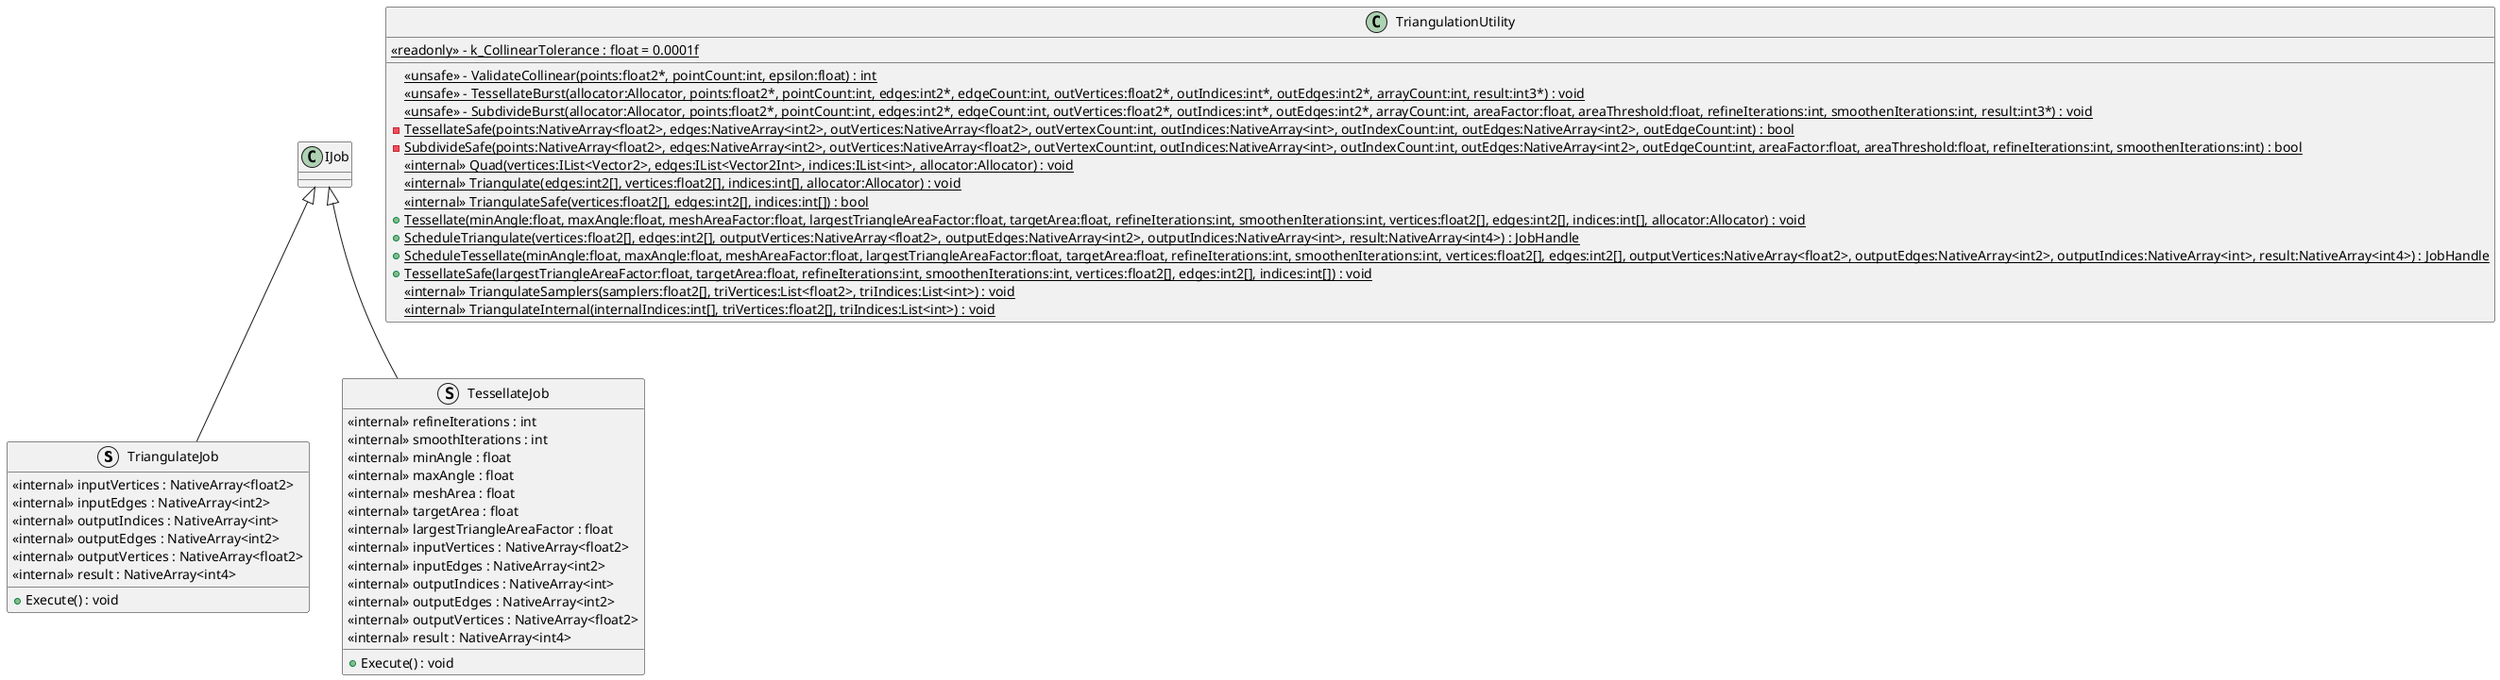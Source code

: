 @startuml
struct TriangulateJob {
    <<internal>> inputVertices : NativeArray<float2>
    <<internal>> inputEdges : NativeArray<int2>
    <<internal>> outputIndices : NativeArray<int>
    <<internal>> outputEdges : NativeArray<int2>
    <<internal>> outputVertices : NativeArray<float2>
    <<internal>> result : NativeArray<int4>
    + Execute() : void
}
struct TessellateJob {
    <<internal>> refineIterations : int
    <<internal>> smoothIterations : int
    <<internal>> minAngle : float
    <<internal>> maxAngle : float
    <<internal>> meshArea : float
    <<internal>> targetArea : float
    <<internal>> largestTriangleAreaFactor : float
    <<internal>> inputVertices : NativeArray<float2>
    <<internal>> inputEdges : NativeArray<int2>
    <<internal>> outputIndices : NativeArray<int>
    <<internal>> outputEdges : NativeArray<int2>
    <<internal>> outputVertices : NativeArray<float2>
    <<internal>> result : NativeArray<int4>
    + Execute() : void
}
class TriangulationUtility {
    {static} <<readonly>> - k_CollinearTolerance : float = 0.0001f
    {static} <<unsafe>> - ValidateCollinear(points:float2*, pointCount:int, epsilon:float) : int
    {static} <<unsafe>> - TessellateBurst(allocator:Allocator, points:float2*, pointCount:int, edges:int2*, edgeCount:int, outVertices:float2*, outIndices:int*, outEdges:int2*, arrayCount:int, result:int3*) : void
    {static} <<unsafe>> - SubdivideBurst(allocator:Allocator, points:float2*, pointCount:int, edges:int2*, edgeCount:int, outVertices:float2*, outIndices:int*, outEdges:int2*, arrayCount:int, areaFactor:float, areaThreshold:float, refineIterations:int, smoothenIterations:int, result:int3*) : void
    {static} - TessellateSafe(points:NativeArray<float2>, edges:NativeArray<int2>, outVertices:NativeArray<float2>, outVertexCount:int, outIndices:NativeArray<int>, outIndexCount:int, outEdges:NativeArray<int2>, outEdgeCount:int) : bool
    {static} - SubdivideSafe(points:NativeArray<float2>, edges:NativeArray<int2>, outVertices:NativeArray<float2>, outVertexCount:int, outIndices:NativeArray<int>, outIndexCount:int, outEdges:NativeArray<int2>, outEdgeCount:int, areaFactor:float, areaThreshold:float, refineIterations:int, smoothenIterations:int) : bool
    <<internal>> {static} Quad(vertices:IList<Vector2>, edges:IList<Vector2Int>, indices:IList<int>, allocator:Allocator) : void
    <<internal>> {static} Triangulate(edges:int2[], vertices:float2[], indices:int[], allocator:Allocator) : void
    <<internal>> {static} TriangulateSafe(vertices:float2[], edges:int2[], indices:int[]) : bool
    + {static} Tessellate(minAngle:float, maxAngle:float, meshAreaFactor:float, largestTriangleAreaFactor:float, targetArea:float, refineIterations:int, smoothenIterations:int, vertices:float2[], edges:int2[], indices:int[], allocator:Allocator) : void
    + {static} ScheduleTriangulate(vertices:float2[], edges:int2[], outputVertices:NativeArray<float2>, outputEdges:NativeArray<int2>, outputIndices:NativeArray<int>, result:NativeArray<int4>) : JobHandle
    + {static} ScheduleTessellate(minAngle:float, maxAngle:float, meshAreaFactor:float, largestTriangleAreaFactor:float, targetArea:float, refineIterations:int, smoothenIterations:int, vertices:float2[], edges:int2[], outputVertices:NativeArray<float2>, outputEdges:NativeArray<int2>, outputIndices:NativeArray<int>, result:NativeArray<int4>) : JobHandle
    + {static} TessellateSafe(largestTriangleAreaFactor:float, targetArea:float, refineIterations:int, smoothenIterations:int, vertices:float2[], edges:int2[], indices:int[]) : void
    <<internal>> {static} TriangulateSamplers(samplers:float2[], triVertices:List<float2>, triIndices:List<int>) : void
    <<internal>> {static} TriangulateInternal(internalIndices:int[], triVertices:float2[], triIndices:List<int>) : void
}
IJob <|-- TriangulateJob
IJob <|-- TessellateJob
@enduml
